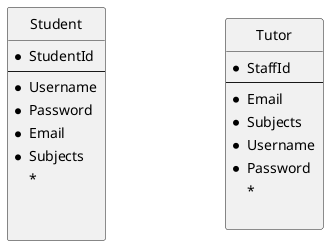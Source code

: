 @startuml

skinparam {
  Style StrictUML

  ' make the stereotypes less ugly
  ClassStereotypeFont {
    Size 10
    Style plain
  }

  ' make boxes slightly less pointy
  RoundCorner 5

  ' make everything slightly less cramped
  Padding 2

  ' vertical spacing (make room for labels)
  RankSep 100

  ' horizontal spacing (make room for labels)
  NodeSep 120
}


class "Student" as student {
* StudentId
--
* Username
* Password
* Email
* Subjects
* 


}

class "Tutor" as tutor{
* StaffId
--
* Email
* Subjects
* Username
* Password
* 

}









@enduml
